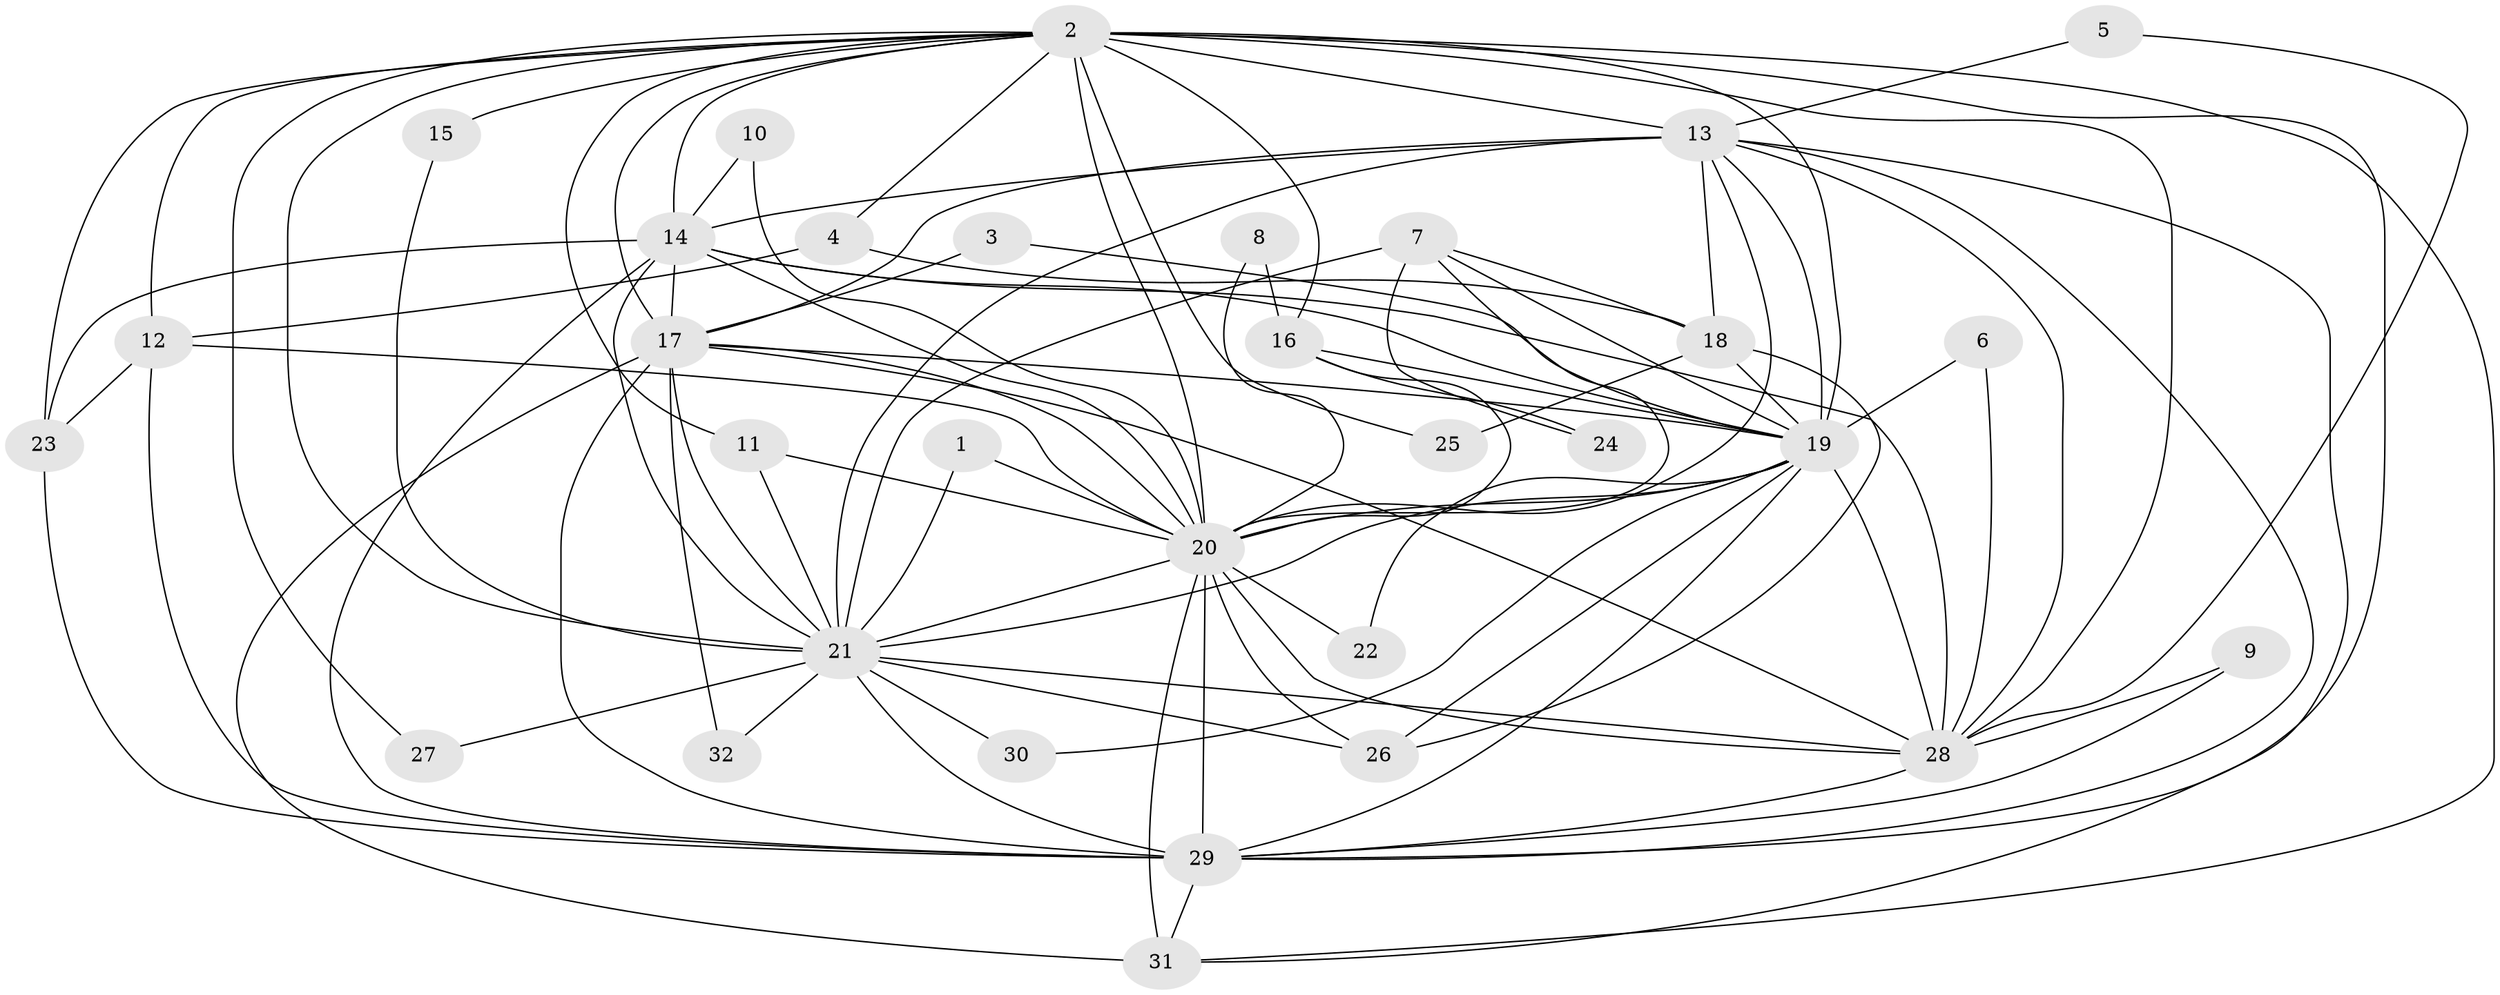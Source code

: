 // original degree distribution, {15: 0.0625, 21: 0.03125, 12: 0.015625, 17: 0.015625, 18: 0.015625, 13: 0.015625, 4: 0.109375, 5: 0.015625, 3: 0.171875, 2: 0.515625, 6: 0.03125}
// Generated by graph-tools (version 1.1) at 2025/25/03/09/25 03:25:51]
// undirected, 32 vertices, 95 edges
graph export_dot {
graph [start="1"]
  node [color=gray90,style=filled];
  1;
  2;
  3;
  4;
  5;
  6;
  7;
  8;
  9;
  10;
  11;
  12;
  13;
  14;
  15;
  16;
  17;
  18;
  19;
  20;
  21;
  22;
  23;
  24;
  25;
  26;
  27;
  28;
  29;
  30;
  31;
  32;
  1 -- 20 [weight=1.0];
  1 -- 21 [weight=1.0];
  2 -- 4 [weight=1.0];
  2 -- 11 [weight=1.0];
  2 -- 12 [weight=1.0];
  2 -- 13 [weight=3.0];
  2 -- 14 [weight=3.0];
  2 -- 15 [weight=2.0];
  2 -- 16 [weight=1.0];
  2 -- 17 [weight=2.0];
  2 -- 19 [weight=2.0];
  2 -- 20 [weight=2.0];
  2 -- 21 [weight=2.0];
  2 -- 23 [weight=1.0];
  2 -- 25 [weight=1.0];
  2 -- 27 [weight=1.0];
  2 -- 28 [weight=3.0];
  2 -- 29 [weight=2.0];
  2 -- 31 [weight=1.0];
  3 -- 17 [weight=1.0];
  3 -- 19 [weight=1.0];
  4 -- 12 [weight=1.0];
  4 -- 18 [weight=1.0];
  5 -- 13 [weight=1.0];
  5 -- 28 [weight=1.0];
  6 -- 19 [weight=1.0];
  6 -- 28 [weight=1.0];
  7 -- 18 [weight=1.0];
  7 -- 19 [weight=1.0];
  7 -- 20 [weight=1.0];
  7 -- 21 [weight=2.0];
  7 -- 24 [weight=1.0];
  8 -- 16 [weight=1.0];
  8 -- 20 [weight=1.0];
  9 -- 28 [weight=1.0];
  9 -- 29 [weight=1.0];
  10 -- 14 [weight=1.0];
  10 -- 20 [weight=1.0];
  11 -- 20 [weight=1.0];
  11 -- 21 [weight=1.0];
  12 -- 20 [weight=1.0];
  12 -- 23 [weight=1.0];
  12 -- 29 [weight=1.0];
  13 -- 14 [weight=1.0];
  13 -- 17 [weight=1.0];
  13 -- 18 [weight=1.0];
  13 -- 19 [weight=1.0];
  13 -- 20 [weight=1.0];
  13 -- 21 [weight=1.0];
  13 -- 28 [weight=1.0];
  13 -- 29 [weight=1.0];
  13 -- 31 [weight=1.0];
  14 -- 17 [weight=1.0];
  14 -- 19 [weight=1.0];
  14 -- 20 [weight=1.0];
  14 -- 21 [weight=1.0];
  14 -- 23 [weight=1.0];
  14 -- 28 [weight=1.0];
  14 -- 29 [weight=1.0];
  15 -- 21 [weight=1.0];
  16 -- 19 [weight=1.0];
  16 -- 20 [weight=1.0];
  16 -- 24 [weight=1.0];
  17 -- 19 [weight=1.0];
  17 -- 20 [weight=1.0];
  17 -- 21 [weight=3.0];
  17 -- 28 [weight=2.0];
  17 -- 29 [weight=2.0];
  17 -- 31 [weight=1.0];
  17 -- 32 [weight=1.0];
  18 -- 19 [weight=2.0];
  18 -- 25 [weight=1.0];
  18 -- 26 [weight=1.0];
  19 -- 20 [weight=1.0];
  19 -- 21 [weight=2.0];
  19 -- 22 [weight=1.0];
  19 -- 26 [weight=1.0];
  19 -- 28 [weight=1.0];
  19 -- 29 [weight=1.0];
  19 -- 30 [weight=1.0];
  20 -- 21 [weight=1.0];
  20 -- 22 [weight=1.0];
  20 -- 26 [weight=1.0];
  20 -- 28 [weight=1.0];
  20 -- 29 [weight=2.0];
  20 -- 31 [weight=2.0];
  21 -- 26 [weight=1.0];
  21 -- 27 [weight=1.0];
  21 -- 28 [weight=1.0];
  21 -- 29 [weight=2.0];
  21 -- 30 [weight=1.0];
  21 -- 32 [weight=1.0];
  23 -- 29 [weight=1.0];
  28 -- 29 [weight=3.0];
  29 -- 31 [weight=1.0];
}
